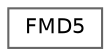 digraph "Graphical Class Hierarchy"
{
 // INTERACTIVE_SVG=YES
 // LATEX_PDF_SIZE
  bgcolor="transparent";
  edge [fontname=Helvetica,fontsize=10,labelfontname=Helvetica,labelfontsize=10];
  node [fontname=Helvetica,fontsize=10,shape=box,height=0.2,width=0.4];
  rankdir="LR";
  Node0 [id="Node000000",label="FMD5",height=0.2,width=0.4,color="grey40", fillcolor="white", style="filled",URL="$de/dcb/classFMD5.html",tooltip="!it would be cool if these were implemented as subclasses of"];
}
